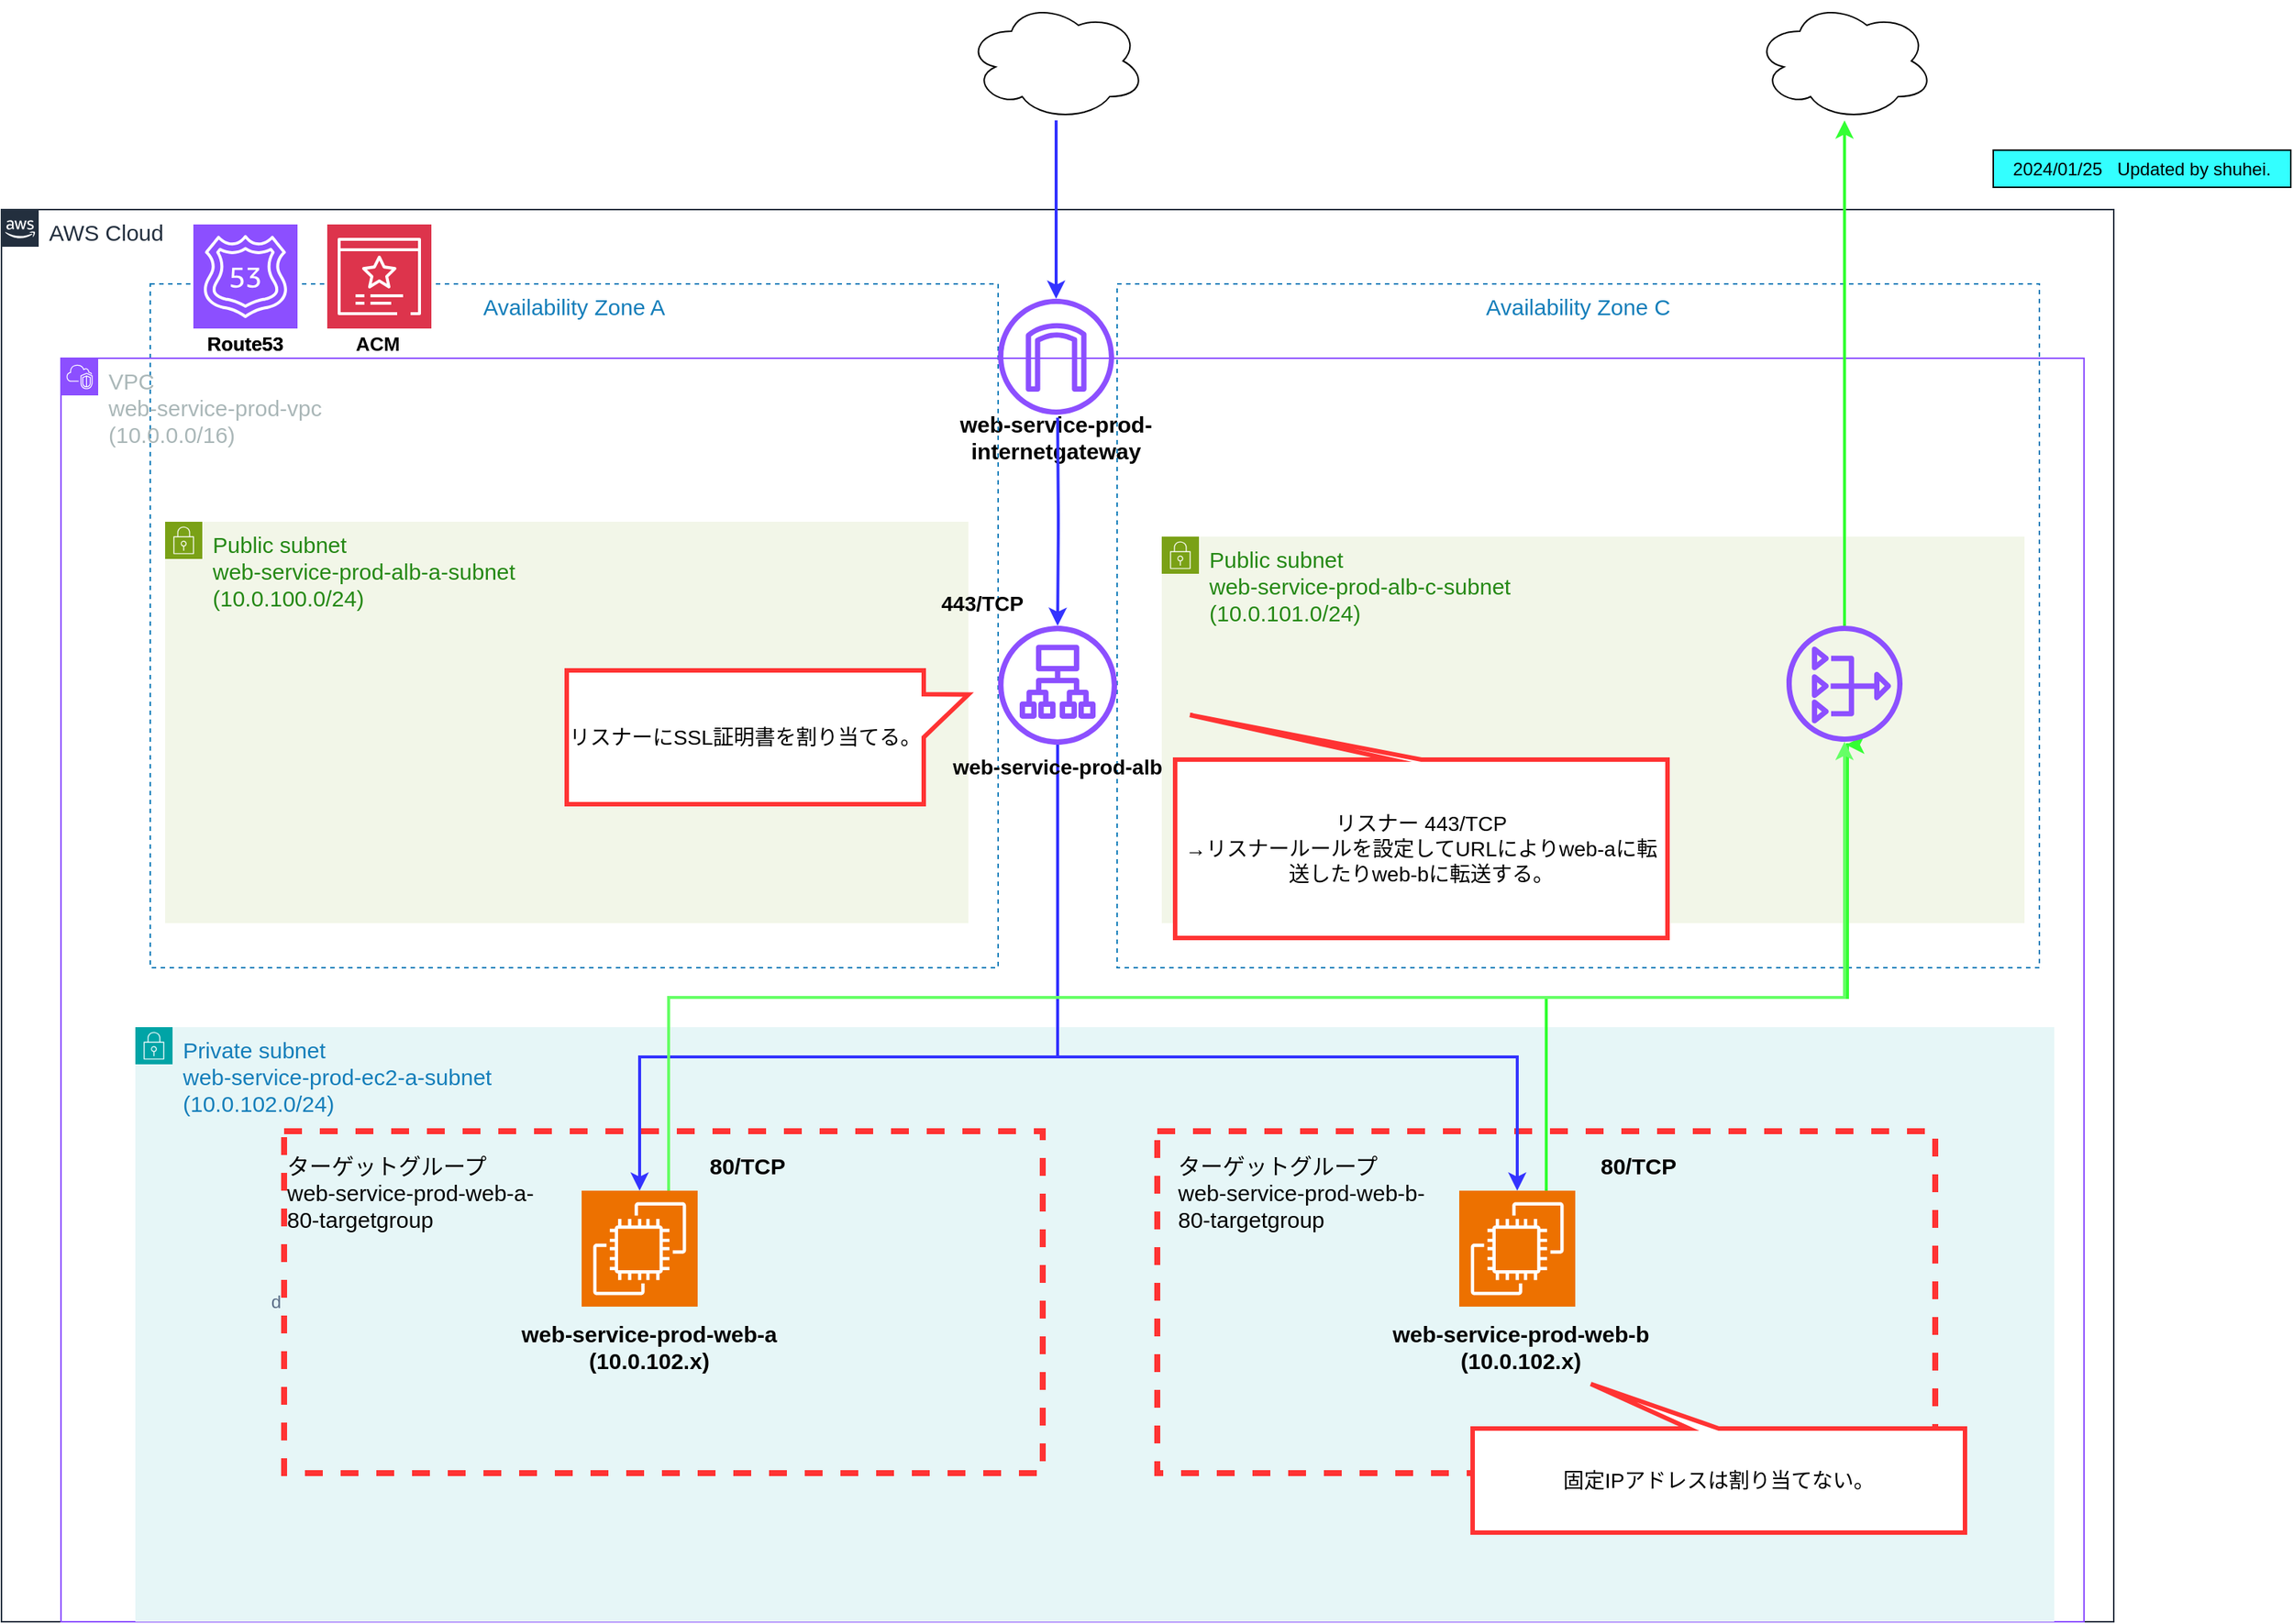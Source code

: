<mxfile version="23.0.2" type="device">
  <diagram name="ページ1" id="pGYR23bRDNQKbLXvwWUq">
    <mxGraphModel dx="2074" dy="1106" grid="1" gridSize="10" guides="1" tooltips="1" connect="1" arrows="1" fold="1" page="1" pageScale="1" pageWidth="827" pageHeight="1169" math="0" shadow="0">
      <root>
        <mxCell id="0" />
        <mxCell id="1" parent="0" />
        <mxCell id="IkprI8HKpVjri-fACo05-2" value="&lt;font style=&quot;font-size: 15px;&quot;&gt;&lt;b&gt;web-service-prod-internetgateway&lt;/b&gt;&lt;/font&gt;" style="text;html=1;strokeColor=none;fillColor=none;align=center;verticalAlign=middle;whiteSpace=wrap;rounded=0;" parent="1" vertex="1">
          <mxGeometry x="660" y="288" width="200" height="30" as="geometry" />
        </mxCell>
        <mxCell id="uyEi14HVC9VFbsCsnYhN-1" value="" style="ellipse;shape=cloud;whiteSpace=wrap;html=1;" parent="1" vertex="1">
          <mxGeometry x="700" y="10" width="120" height="80" as="geometry" />
        </mxCell>
        <mxCell id="uyEi14HVC9VFbsCsnYhN-47" value="" style="ellipse;shape=cloud;whiteSpace=wrap;html=1;" parent="1" vertex="1">
          <mxGeometry x="1230" y="10" width="120" height="80" as="geometry" />
        </mxCell>
        <mxCell id="uyEi14HVC9VFbsCsnYhN-55" value="&lt;font style=&quot;font-size: 15px;&quot;&gt;AWS Cloud&lt;/font&gt;" style="points=[[0,0],[0.25,0],[0.5,0],[0.75,0],[1,0],[1,0.25],[1,0.5],[1,0.75],[1,1],[0.75,1],[0.5,1],[0.25,1],[0,1],[0,0.75],[0,0.5],[0,0.25]];outlineConnect=0;gradientColor=none;html=1;whiteSpace=wrap;fontSize=12;fontStyle=0;container=1;pointerEvents=0;collapsible=0;recursiveResize=0;shape=mxgraph.aws4.group;grIcon=mxgraph.aws4.group_aws_cloud_alt;strokeColor=#232F3E;fillColor=none;verticalAlign=top;align=left;spacingLeft=30;fontColor=#232F3E;dashed=0;strokeWidth=1;" parent="1" vertex="1">
          <mxGeometry x="51" y="150" width="1420" height="950" as="geometry" />
        </mxCell>
        <mxCell id="uyEi14HVC9VFbsCsnYhN-56" value="&lt;font style=&quot;font-size: 15px;&quot;&gt;Availability Zone A&lt;/font&gt;" style="fillColor=none;strokeColor=#147EBA;dashed=1;verticalAlign=top;fontStyle=0;fontColor=#147EBA;whiteSpace=wrap;html=1;" parent="uyEi14HVC9VFbsCsnYhN-55" vertex="1">
          <mxGeometry x="100" y="50" width="570" height="460" as="geometry" />
        </mxCell>
        <mxCell id="uyEi14HVC9VFbsCsnYhN-57" value="&lt;font style=&quot;font-size: 15px;&quot;&gt;Availability Zone C&lt;/font&gt;" style="fillColor=none;strokeColor=#147EBA;dashed=1;verticalAlign=top;fontStyle=0;fontColor=#147EBA;whiteSpace=wrap;html=1;" parent="uyEi14HVC9VFbsCsnYhN-55" vertex="1">
          <mxGeometry x="750" y="50" width="620" height="460" as="geometry" />
        </mxCell>
        <mxCell id="uyEi14HVC9VFbsCsnYhN-59" value="&lt;font style=&quot;font-size: 15px;&quot;&gt;Public subnet&lt;br&gt;web-service-prod-alb-a-subnet&lt;br&gt;(10.0.100.0/24)&lt;/font&gt;" style="points=[[0,0],[0.25,0],[0.5,0],[0.75,0],[1,0],[1,0.25],[1,0.5],[1,0.75],[1,1],[0.75,1],[0.5,1],[0.25,1],[0,1],[0,0.75],[0,0.5],[0,0.25]];outlineConnect=0;gradientColor=none;html=1;whiteSpace=wrap;fontSize=12;fontStyle=0;container=1;pointerEvents=0;collapsible=0;recursiveResize=0;shape=mxgraph.aws4.group;grIcon=mxgraph.aws4.group_security_group;grStroke=0;strokeColor=#7AA116;fillColor=#F2F6E8;verticalAlign=top;align=left;spacingLeft=30;fontColor=#248814;dashed=0;" parent="uyEi14HVC9VFbsCsnYhN-55" vertex="1">
          <mxGeometry x="110" y="210" width="540" height="270" as="geometry" />
        </mxCell>
        <mxCell id="uyEi14HVC9VFbsCsnYhN-58" value="&lt;font style=&quot;font-size: 15px;&quot;&gt;VPC&lt;br&gt;web-service-prod-vpc&lt;br&gt;(10.0.0.0/16)&lt;/font&gt;" style="points=[[0,0],[0.25,0],[0.5,0],[0.75,0],[1,0],[1,0.25],[1,0.5],[1,0.75],[1,1],[0.75,1],[0.5,1],[0.25,1],[0,1],[0,0.75],[0,0.5],[0,0.25]];outlineConnect=0;gradientColor=none;html=1;whiteSpace=wrap;fontSize=12;fontStyle=0;container=1;pointerEvents=0;collapsible=0;recursiveResize=0;shape=mxgraph.aws4.group;grIcon=mxgraph.aws4.group_vpc2;strokeColor=#8C4FFF;fillColor=none;verticalAlign=top;align=left;spacingLeft=30;fontColor=#AAB7B8;dashed=0;" parent="uyEi14HVC9VFbsCsnYhN-55" vertex="1">
          <mxGeometry x="40" y="100" width="1360" height="850" as="geometry" />
        </mxCell>
        <mxCell id="uyEi14HVC9VFbsCsnYhN-60" value="&lt;font style=&quot;font-size: 15px;&quot;&gt;Public subnet&lt;br&gt;web-service-prod-alb-c-subnet&lt;br&gt;(10.0.101.0/24)&lt;/font&gt;" style="points=[[0,0],[0.25,0],[0.5,0],[0.75,0],[1,0],[1,0.25],[1,0.5],[1,0.75],[1,1],[0.75,1],[0.5,1],[0.25,1],[0,1],[0,0.75],[0,0.5],[0,0.25]];outlineConnect=0;gradientColor=none;html=1;whiteSpace=wrap;fontSize=12;fontStyle=0;container=1;pointerEvents=0;collapsible=0;recursiveResize=0;shape=mxgraph.aws4.group;grIcon=mxgraph.aws4.group_security_group;grStroke=0;strokeColor=#7AA116;fillColor=#F2F6E8;verticalAlign=top;align=left;spacingLeft=30;fontColor=#248814;dashed=0;" parent="uyEi14HVC9VFbsCsnYhN-58" vertex="1">
          <mxGeometry x="740" y="120" width="580" height="260" as="geometry" />
        </mxCell>
        <mxCell id="uyEi14HVC9VFbsCsnYhN-62" value="" style="sketch=0;outlineConnect=0;fontColor=#232F3E;gradientColor=none;fillColor=#8C4FFF;strokeColor=none;dashed=0;verticalLabelPosition=bottom;verticalAlign=top;align=center;html=1;fontSize=12;fontStyle=0;aspect=fixed;pointerEvents=1;shape=mxgraph.aws4.application_load_balancer;" parent="uyEi14HVC9VFbsCsnYhN-58" vertex="1">
          <mxGeometry x="630" y="180" width="80" height="80" as="geometry" />
        </mxCell>
        <mxCell id="uyEi14HVC9VFbsCsnYhN-64" value="&lt;font style=&quot;font-size: 15px;&quot;&gt;Private subnet&lt;br&gt;web-service-prod-ec2-a-subnet&lt;br&gt;(10.0.102.0/24)&lt;/font&gt;" style="points=[[0,0],[0.25,0],[0.5,0],[0.75,0],[1,0],[1,0.25],[1,0.5],[1,0.75],[1,1],[0.75,1],[0.5,1],[0.25,1],[0,1],[0,0.75],[0,0.5],[0,0.25]];outlineConnect=0;gradientColor=none;html=1;whiteSpace=wrap;fontSize=12;fontStyle=0;container=1;pointerEvents=0;collapsible=0;recursiveResize=0;shape=mxgraph.aws4.group;grIcon=mxgraph.aws4.group_security_group;grStroke=0;strokeColor=#00A4A6;fillColor=#E6F6F7;verticalAlign=top;align=left;spacingLeft=30;fontColor=#147EBA;dashed=0;" parent="uyEi14HVC9VFbsCsnYhN-58" vertex="1">
          <mxGeometry x="50" y="450" width="1290" height="400" as="geometry" />
        </mxCell>
        <mxCell id="uyEi14HVC9VFbsCsnYhN-65" value="" style="sketch=0;points=[[0,0,0],[0.25,0,0],[0.5,0,0],[0.75,0,0],[1,0,0],[0,1,0],[0.25,1,0],[0.5,1,0],[0.75,1,0],[1,1,0],[0,0.25,0],[0,0.5,0],[0,0.75,0],[1,0.25,0],[1,0.5,0],[1,0.75,0]];outlineConnect=0;fontColor=#232F3E;fillColor=#ED7100;strokeColor=#ffffff;dashed=0;verticalLabelPosition=bottom;verticalAlign=top;align=center;html=1;fontSize=12;fontStyle=0;aspect=fixed;shape=mxgraph.aws4.resourceIcon;resIcon=mxgraph.aws4.ec2;" parent="uyEi14HVC9VFbsCsnYhN-64" vertex="1">
          <mxGeometry x="300" y="110" width="78" height="78" as="geometry" />
        </mxCell>
        <mxCell id="uyEi14HVC9VFbsCsnYhN-99" style="edgeStyle=orthogonalEdgeStyle;rounded=0;orthogonalLoop=1;jettySize=auto;html=1;exitX=0.75;exitY=0;exitDx=0;exitDy=0;exitPerimeter=0;strokeColor=#33FF33;strokeWidth=2;" parent="uyEi14HVC9VFbsCsnYhN-64" source="uyEi14HVC9VFbsCsnYhN-76" edge="1">
          <mxGeometry relative="1" as="geometry">
            <mxPoint x="1150" y="-190" as="targetPoint" />
            <Array as="points">
              <mxPoint x="949" y="-20" />
              <mxPoint x="1151" y="-20" />
            </Array>
          </mxGeometry>
        </mxCell>
        <mxCell id="uyEi14HVC9VFbsCsnYhN-76" value="" style="sketch=0;points=[[0,0,0],[0.25,0,0],[0.5,0,0],[0.75,0,0],[1,0,0],[0,1,0],[0.25,1,0],[0.5,1,0],[0.75,1,0],[1,1,0],[0,0.25,0],[0,0.5,0],[0,0.75,0],[1,0.25,0],[1,0.5,0],[1,0.75,0]];outlineConnect=0;fontColor=#232F3E;fillColor=#ED7100;strokeColor=#ffffff;dashed=0;verticalLabelPosition=bottom;verticalAlign=top;align=center;html=1;fontSize=12;fontStyle=0;aspect=fixed;shape=mxgraph.aws4.resourceIcon;resIcon=mxgraph.aws4.ec2;" parent="uyEi14HVC9VFbsCsnYhN-64" vertex="1">
          <mxGeometry x="890" y="110" width="78" height="78" as="geometry" />
        </mxCell>
        <mxCell id="uyEi14HVC9VFbsCsnYhN-102" value="d" style="fillColor=none;strokeColor=#FF3333;dashed=1;verticalAlign=middle;fontStyle=0;fontColor=#5A6C86;whiteSpace=wrap;html=1;strokeWidth=4;labelPosition=left;verticalLabelPosition=middle;align=right;" parent="uyEi14HVC9VFbsCsnYhN-64" vertex="1">
          <mxGeometry x="100" y="70" width="510" height="230" as="geometry" />
        </mxCell>
        <mxCell id="uyEi14HVC9VFbsCsnYhN-103" value="" style="fillColor=none;strokeColor=#FF3333;dashed=1;verticalAlign=top;fontStyle=0;fontColor=#5A6C86;whiteSpace=wrap;html=1;strokeWidth=4;" parent="uyEi14HVC9VFbsCsnYhN-64" vertex="1">
          <mxGeometry x="687" y="70" width="523" height="230" as="geometry" />
        </mxCell>
        <mxCell id="uyEi14HVC9VFbsCsnYhN-114" value="&lt;font style=&quot;font-size: 14px;&quot;&gt;固定IPアドレスは割り当てない。&lt;br&gt;&lt;/font&gt;" style="shape=callout;whiteSpace=wrap;html=1;perimeter=calloutPerimeter;direction=west;position2=0.76;strokeColor=#FF3333;strokeWidth=3;" parent="uyEi14HVC9VFbsCsnYhN-64" vertex="1">
          <mxGeometry x="899" y="240" width="331" height="100" as="geometry" />
        </mxCell>
        <mxCell id="uyEi14HVC9VFbsCsnYhN-115" value="&lt;font style=&quot;font-size: 15px;&quot;&gt;ターゲットグループ　　　　　　　　　　&lt;b&gt;80/TCP&lt;/b&gt;&lt;br&gt;web-service-prod-web-a-&lt;br&gt;80-targetgroup&lt;br&gt;&lt;/font&gt;" style="text;html=1;strokeColor=none;fillColor=none;align=left;verticalAlign=middle;whiteSpace=wrap;rounded=0;" parent="uyEi14HVC9VFbsCsnYhN-64" vertex="1">
          <mxGeometry x="100" y="96" width="491" height="30" as="geometry" />
        </mxCell>
        <mxCell id="uyEi14HVC9VFbsCsnYhN-117" value="&lt;font style=&quot;font-size: 15px;&quot;&gt;&lt;b&gt;web-service-prod-web-a&lt;br&gt;(10.0.102.x)&lt;/b&gt;&lt;/font&gt;" style="text;html=1;strokeColor=none;fillColor=none;align=center;verticalAlign=middle;whiteSpace=wrap;rounded=0;" parent="uyEi14HVC9VFbsCsnYhN-64" vertex="1">
          <mxGeometry x="100" y="200" width="491" height="30" as="geometry" />
        </mxCell>
        <mxCell id="uyEi14HVC9VFbsCsnYhN-118" value="&lt;font style=&quot;font-size: 15px;&quot;&gt;ターゲットグループ　　　　　　　　　　&lt;b&gt;80/TCP&lt;/b&gt;&lt;br&gt;web-service-prod-web-b-&lt;br&gt;80-targetgroup&lt;br&gt;&lt;/font&gt;" style="text;html=1;strokeColor=none;fillColor=none;align=left;verticalAlign=middle;whiteSpace=wrap;rounded=0;" parent="uyEi14HVC9VFbsCsnYhN-64" vertex="1">
          <mxGeometry x="699" y="96" width="491" height="30" as="geometry" />
        </mxCell>
        <mxCell id="uyEi14HVC9VFbsCsnYhN-119" value="&lt;font style=&quot;font-size: 15px;&quot;&gt;&lt;b&gt;web-service-prod-web-b&lt;br&gt;(10.0.102.x)&lt;/b&gt;&lt;/font&gt;" style="text;html=1;strokeColor=none;fillColor=none;align=center;verticalAlign=middle;whiteSpace=wrap;rounded=0;" parent="uyEi14HVC9VFbsCsnYhN-64" vertex="1">
          <mxGeometry x="686" y="200" width="491" height="30" as="geometry" />
        </mxCell>
        <mxCell id="uyEi14HVC9VFbsCsnYhN-96" style="edgeStyle=orthogonalEdgeStyle;rounded=0;orthogonalLoop=1;jettySize=auto;html=1;strokeColor=#3333FF;strokeWidth=2;" parent="uyEi14HVC9VFbsCsnYhN-58" source="uyEi14HVC9VFbsCsnYhN-62" target="uyEi14HVC9VFbsCsnYhN-65" edge="1">
          <mxGeometry relative="1" as="geometry">
            <Array as="points">
              <mxPoint x="670" y="470" />
              <mxPoint x="389" y="470" />
            </Array>
          </mxGeometry>
        </mxCell>
        <mxCell id="uyEi14HVC9VFbsCsnYhN-97" style="edgeStyle=elbowEdgeStyle;rounded=0;orthogonalLoop=1;jettySize=auto;html=1;strokeWidth=2;strokeColor=#3333FF;elbow=vertical;" parent="uyEi14HVC9VFbsCsnYhN-58" source="uyEi14HVC9VFbsCsnYhN-62" target="uyEi14HVC9VFbsCsnYhN-76" edge="1">
          <mxGeometry relative="1" as="geometry">
            <Array as="points">
              <mxPoint x="830" y="470" />
            </Array>
          </mxGeometry>
        </mxCell>
        <mxCell id="uyEi14HVC9VFbsCsnYhN-105" value="&lt;font style=&quot;font-size: 14px;&quot;&gt;443/TCP&lt;/font&gt;" style="text;html=1;strokeColor=none;fillColor=none;align=center;verticalAlign=middle;whiteSpace=wrap;rounded=0;fontStyle=1" parent="uyEi14HVC9VFbsCsnYhN-58" vertex="1">
          <mxGeometry x="580" y="150" width="79" height="30" as="geometry" />
        </mxCell>
        <mxCell id="uyEi14HVC9VFbsCsnYhN-107" value="&lt;span style=&quot;font-size: 14px;&quot;&gt;web-service-prod-alb&lt;br style=&quot;font-size: 14px;&quot;&gt;&lt;/span&gt;" style="text;html=1;strokeColor=none;fillColor=none;align=center;verticalAlign=middle;whiteSpace=wrap;rounded=0;fontStyle=1;fontSize=14;" parent="uyEi14HVC9VFbsCsnYhN-58" vertex="1">
          <mxGeometry x="530" y="260" width="280" height="30" as="geometry" />
        </mxCell>
        <mxCell id="uyEi14HVC9VFbsCsnYhN-109" value="&lt;font style=&quot;font-size: 14px;&quot;&gt;リスナーにSSL証明書を割り当てる。&lt;/font&gt;" style="shape=callout;whiteSpace=wrap;html=1;perimeter=calloutPerimeter;direction=north;position2=0.82;base=29;strokeColor=#FF3333;strokeWidth=3;" parent="uyEi14HVC9VFbsCsnYhN-55" vertex="1">
          <mxGeometry x="380" y="310" width="270" height="90" as="geometry" />
        </mxCell>
        <mxCell id="uyEi14HVC9VFbsCsnYhN-110" value="&lt;font style=&quot;font-size: 14px;&quot;&gt;リスナー 443/TCP&lt;br&gt;→リスナールールを設定してURLによりweb-aに転送したりweb-bに転送する。&lt;br&gt;&lt;/font&gt;" style="shape=callout;whiteSpace=wrap;html=1;perimeter=calloutPerimeter;direction=west;position2=0.97;strokeColor=#FF3333;strokeWidth=3;" parent="uyEi14HVC9VFbsCsnYhN-55" vertex="1">
          <mxGeometry x="789" y="340" width="331" height="150" as="geometry" />
        </mxCell>
        <mxCell id="uyEi14HVC9VFbsCsnYhN-61" value="" style="sketch=0;outlineConnect=0;fontColor=#232F3E;gradientColor=none;fillColor=#8C4FFF;strokeColor=none;dashed=0;verticalLabelPosition=bottom;verticalAlign=top;align=center;html=1;fontSize=12;fontStyle=0;aspect=fixed;pointerEvents=1;shape=mxgraph.aws4.nat_gateway;" parent="uyEi14HVC9VFbsCsnYhN-55" vertex="1">
          <mxGeometry x="1200" y="280" width="78" height="78" as="geometry" />
        </mxCell>
        <mxCell id="uyEi14HVC9VFbsCsnYhN-98" style="edgeStyle=orthogonalEdgeStyle;rounded=0;orthogonalLoop=1;jettySize=auto;html=1;exitX=0.75;exitY=0;exitDx=0;exitDy=0;exitPerimeter=0;strokeColor=#66FF66;strokeWidth=2;" parent="uyEi14HVC9VFbsCsnYhN-55" source="uyEi14HVC9VFbsCsnYhN-65" target="uyEi14HVC9VFbsCsnYhN-61" edge="1">
          <mxGeometry relative="1" as="geometry">
            <Array as="points">
              <mxPoint x="449" y="530" />
              <mxPoint x="1239" y="530" />
            </Array>
          </mxGeometry>
        </mxCell>
        <mxCell id="IkprI8HKpVjri-fACo05-1" value="" style="sketch=0;outlineConnect=0;fontColor=#232F3E;gradientColor=none;fillColor=#8C4FFF;strokeColor=none;dashed=0;verticalLabelPosition=bottom;verticalAlign=top;align=center;html=1;fontSize=12;fontStyle=0;aspect=fixed;pointerEvents=1;shape=mxgraph.aws4.internet_gateway;" parent="uyEi14HVC9VFbsCsnYhN-55" vertex="1">
          <mxGeometry x="670" y="60" width="78" height="78" as="geometry" />
        </mxCell>
        <mxCell id="uyEi14HVC9VFbsCsnYhN-80" style="edgeStyle=orthogonalEdgeStyle;rounded=1;orthogonalLoop=1;jettySize=auto;html=1;strokeColor=#3333FF;curved=0;strokeWidth=2;" parent="uyEi14HVC9VFbsCsnYhN-55" target="uyEi14HVC9VFbsCsnYhN-62" edge="1">
          <mxGeometry relative="1" as="geometry">
            <mxPoint x="710" y="140" as="sourcePoint" />
            <Array as="points" />
          </mxGeometry>
        </mxCell>
        <mxCell id="5FLwaWaA58DdxZSK5bTK-1" value="" style="sketch=0;points=[[0,0,0],[0.25,0,0],[0.5,0,0],[0.75,0,0],[1,0,0],[0,1,0],[0.25,1,0],[0.5,1,0],[0.75,1,0],[1,1,0],[0,0.25,0],[0,0.5,0],[0,0.75,0],[1,0.25,0],[1,0.5,0],[1,0.75,0]];outlineConnect=0;fontColor=#232F3E;fillColor=#8C4FFF;strokeColor=#ffffff;dashed=0;verticalLabelPosition=bottom;verticalAlign=top;align=center;html=1;fontSize=12;fontStyle=0;aspect=fixed;shape=mxgraph.aws4.resourceIcon;resIcon=mxgraph.aws4.route_53;" vertex="1" parent="uyEi14HVC9VFbsCsnYhN-55">
          <mxGeometry x="129" y="10" width="70" height="70" as="geometry" />
        </mxCell>
        <mxCell id="5FLwaWaA58DdxZSK5bTK-2" value="" style="sketch=0;points=[[0,0,0],[0.25,0,0],[0.5,0,0],[0.75,0,0],[1,0,0],[0,1,0],[0.25,1,0],[0.5,1,0],[0.75,1,0],[1,1,0],[0,0.25,0],[0,0.5,0],[0,0.75,0],[1,0.25,0],[1,0.5,0],[1,0.75,0]];outlineConnect=0;fontColor=#232F3E;fillColor=#DD344C;strokeColor=#ffffff;dashed=0;verticalLabelPosition=bottom;verticalAlign=top;align=center;html=1;fontSize=12;fontStyle=0;aspect=fixed;shape=mxgraph.aws4.resourceIcon;resIcon=mxgraph.aws4.certificate_manager_3;" vertex="1" parent="uyEi14HVC9VFbsCsnYhN-55">
          <mxGeometry x="219" y="10" width="70" height="70" as="geometry" />
        </mxCell>
        <mxCell id="5FLwaWaA58DdxZSK5bTK-3" value="&lt;font style=&quot;font-size: 13px;&quot;&gt;&lt;b&gt;Route53&lt;/b&gt;&lt;/font&gt;" style="text;html=1;strokeColor=none;fillColor=none;align=center;verticalAlign=middle;whiteSpace=wrap;rounded=0;" vertex="1" parent="uyEi14HVC9VFbsCsnYhN-55">
          <mxGeometry x="128" y="80" width="72" height="20" as="geometry" />
        </mxCell>
        <mxCell id="5FLwaWaA58DdxZSK5bTK-8" value="&lt;span style=&quot;font-size: 13px;&quot;&gt;&lt;b&gt;ACM&lt;br&gt;&lt;/b&gt;&lt;/span&gt;" style="text;html=1;strokeColor=none;fillColor=none;align=center;verticalAlign=middle;whiteSpace=wrap;rounded=0;" vertex="1" parent="uyEi14HVC9VFbsCsnYhN-55">
          <mxGeometry x="217" y="80" width="72" height="20" as="geometry" />
        </mxCell>
        <mxCell id="uyEi14HVC9VFbsCsnYhN-113" style="edgeStyle=orthogonalEdgeStyle;rounded=0;orthogonalLoop=1;jettySize=auto;html=1;entryX=0.5;entryY=1;entryDx=0;entryDy=0;entryPerimeter=0;strokeColor=#33FF33;strokeWidth=2;" parent="1" source="uyEi14HVC9VFbsCsnYhN-61" target="uyEi14HVC9VFbsCsnYhN-47" edge="1">
          <mxGeometry relative="1" as="geometry" />
        </mxCell>
        <mxCell id="B_A87HpZ7wpacxn6n8_z-1" value="2024/01/25&amp;nbsp; &amp;nbsp;Updated by shuhei." style="text;html=1;align=center;verticalAlign=middle;whiteSpace=wrap;rounded=0;strokeColor=default;strokeWidth=1;fillColor=#33FFFF;" parent="1" vertex="1">
          <mxGeometry x="1390" y="110" width="200" height="25" as="geometry" />
        </mxCell>
        <mxCell id="IkprI8HKpVjri-fACo05-3" value="" style="edgeStyle=orthogonalEdgeStyle;rounded=1;orthogonalLoop=1;jettySize=auto;html=1;strokeColor=#3333FF;curved=0;strokeWidth=2;" parent="1" edge="1">
          <mxGeometry relative="1" as="geometry">
            <mxPoint x="760" y="90" as="sourcePoint" />
            <mxPoint x="760" y="210" as="targetPoint" />
          </mxGeometry>
        </mxCell>
        <mxCell id="5FLwaWaA58DdxZSK5bTK-6" value="&lt;font style=&quot;font-size: 13px;&quot;&gt;&lt;b&gt;Route53&lt;/b&gt;&lt;/font&gt;" style="text;html=1;strokeColor=none;fillColor=none;align=center;verticalAlign=middle;whiteSpace=wrap;rounded=0;" vertex="1" parent="1">
          <mxGeometry x="179" y="230" width="72" height="20" as="geometry" />
        </mxCell>
      </root>
    </mxGraphModel>
  </diagram>
</mxfile>
